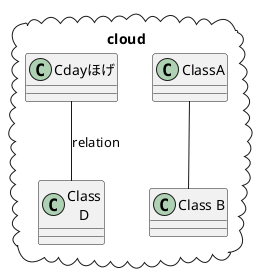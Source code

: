 
,------.   ,------.
|ClassA|   |Cdayほげ|
|------|   |------|
|------|   |------|
`------'   `------'
    |          |
    |          |
,-------.  ,-----.
|Class B|  |Class|
|-------|  |-----|
|-------|  |-----|
`-------'  |     |
           `-----'

@startuml
package cloud <<Cloud>> {
ClassA -- "Class B"
"Cdayほげ" -- "Class\nD" : relation
}

@enduml
